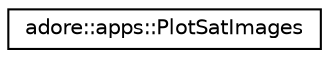 digraph "Graphical Class Hierarchy"
{
 // LATEX_PDF_SIZE
  edge [fontname="Helvetica",fontsize="10",labelfontname="Helvetica",labelfontsize="10"];
  node [fontname="Helvetica",fontsize="10",shape=record];
  rankdir="LR";
  Node0 [label="adore::apps::PlotSatImages",height=0.2,width=0.4,color="black", fillcolor="white", style="filled",URL="$classadore_1_1apps_1_1PlotSatImages.html",tooltip="a optimzed plotting application to display satellite images in the background"];
}
